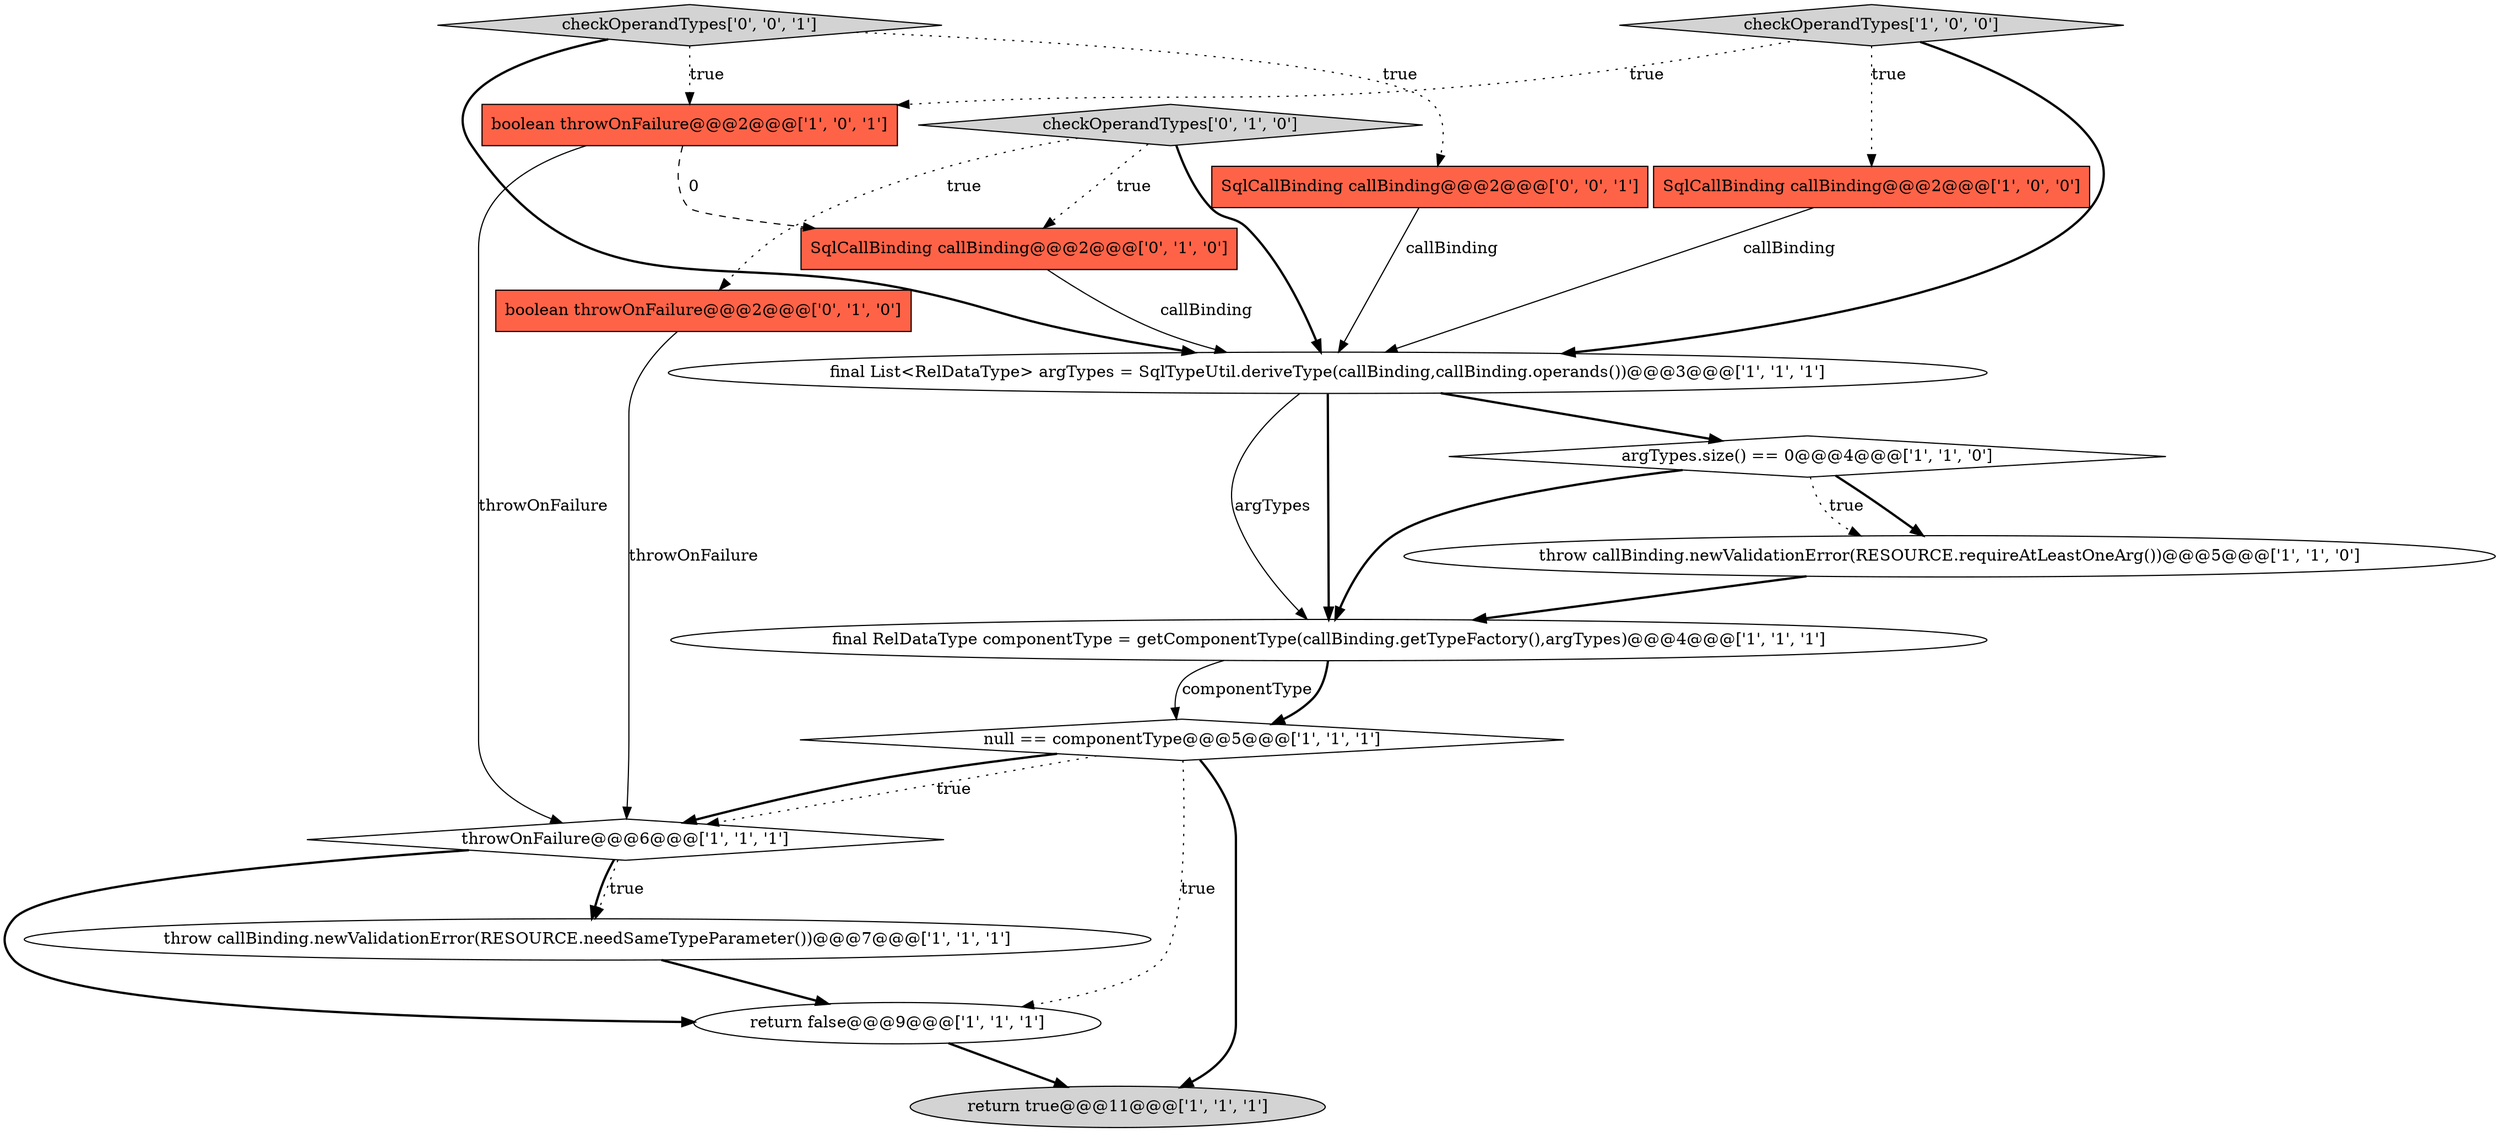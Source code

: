 digraph {
2 [style = filled, label = "null == componentType@@@5@@@['1', '1', '1']", fillcolor = white, shape = diamond image = "AAA0AAABBB1BBB"];
6 [style = filled, label = "SqlCallBinding callBinding@@@2@@@['1', '0', '0']", fillcolor = tomato, shape = box image = "AAA0AAABBB1BBB"];
9 [style = filled, label = "checkOperandTypes['1', '0', '0']", fillcolor = lightgray, shape = diamond image = "AAA0AAABBB1BBB"];
0 [style = filled, label = "return false@@@9@@@['1', '1', '1']", fillcolor = white, shape = ellipse image = "AAA0AAABBB1BBB"];
7 [style = filled, label = "boolean throwOnFailure@@@2@@@['1', '0', '1']", fillcolor = tomato, shape = box image = "AAA0AAABBB1BBB"];
13 [style = filled, label = "boolean throwOnFailure@@@2@@@['0', '1', '0']", fillcolor = tomato, shape = box image = "AAA0AAABBB2BBB"];
14 [style = filled, label = "SqlCallBinding callBinding@@@2@@@['0', '1', '0']", fillcolor = tomato, shape = box image = "AAA1AAABBB2BBB"];
16 [style = filled, label = "checkOperandTypes['0', '0', '1']", fillcolor = lightgray, shape = diamond image = "AAA0AAABBB3BBB"];
11 [style = filled, label = "throw callBinding.newValidationError(RESOURCE.needSameTypeParameter())@@@7@@@['1', '1', '1']", fillcolor = white, shape = ellipse image = "AAA0AAABBB1BBB"];
8 [style = filled, label = "final RelDataType componentType = getComponentType(callBinding.getTypeFactory(),argTypes)@@@4@@@['1', '1', '1']", fillcolor = white, shape = ellipse image = "AAA0AAABBB1BBB"];
3 [style = filled, label = "final List<RelDataType> argTypes = SqlTypeUtil.deriveType(callBinding,callBinding.operands())@@@3@@@['1', '1', '1']", fillcolor = white, shape = ellipse image = "AAA0AAABBB1BBB"];
5 [style = filled, label = "throwOnFailure@@@6@@@['1', '1', '1']", fillcolor = white, shape = diamond image = "AAA0AAABBB1BBB"];
10 [style = filled, label = "throw callBinding.newValidationError(RESOURCE.requireAtLeastOneArg())@@@5@@@['1', '1', '0']", fillcolor = white, shape = ellipse image = "AAA0AAABBB1BBB"];
12 [style = filled, label = "checkOperandTypes['0', '1', '0']", fillcolor = lightgray, shape = diamond image = "AAA0AAABBB2BBB"];
4 [style = filled, label = "argTypes.size() == 0@@@4@@@['1', '1', '0']", fillcolor = white, shape = diamond image = "AAA0AAABBB1BBB"];
1 [style = filled, label = "return true@@@11@@@['1', '1', '1']", fillcolor = lightgray, shape = ellipse image = "AAA0AAABBB1BBB"];
15 [style = filled, label = "SqlCallBinding callBinding@@@2@@@['0', '0', '1']", fillcolor = tomato, shape = box image = "AAA0AAABBB3BBB"];
4->10 [style = bold, label=""];
16->3 [style = bold, label=""];
2->0 [style = dotted, label="true"];
14->3 [style = solid, label="callBinding"];
4->10 [style = dotted, label="true"];
2->1 [style = bold, label=""];
7->14 [style = dashed, label="0"];
3->8 [style = solid, label="argTypes"];
7->5 [style = solid, label="throwOnFailure"];
6->3 [style = solid, label="callBinding"];
9->6 [style = dotted, label="true"];
3->4 [style = bold, label=""];
16->7 [style = dotted, label="true"];
12->14 [style = dotted, label="true"];
11->0 [style = bold, label=""];
5->11 [style = dotted, label="true"];
12->13 [style = dotted, label="true"];
8->2 [style = solid, label="componentType"];
15->3 [style = solid, label="callBinding"];
10->8 [style = bold, label=""];
8->2 [style = bold, label=""];
5->0 [style = bold, label=""];
13->5 [style = solid, label="throwOnFailure"];
0->1 [style = bold, label=""];
3->8 [style = bold, label=""];
9->3 [style = bold, label=""];
4->8 [style = bold, label=""];
5->11 [style = bold, label=""];
12->3 [style = bold, label=""];
9->7 [style = dotted, label="true"];
2->5 [style = dotted, label="true"];
2->5 [style = bold, label=""];
16->15 [style = dotted, label="true"];
}
